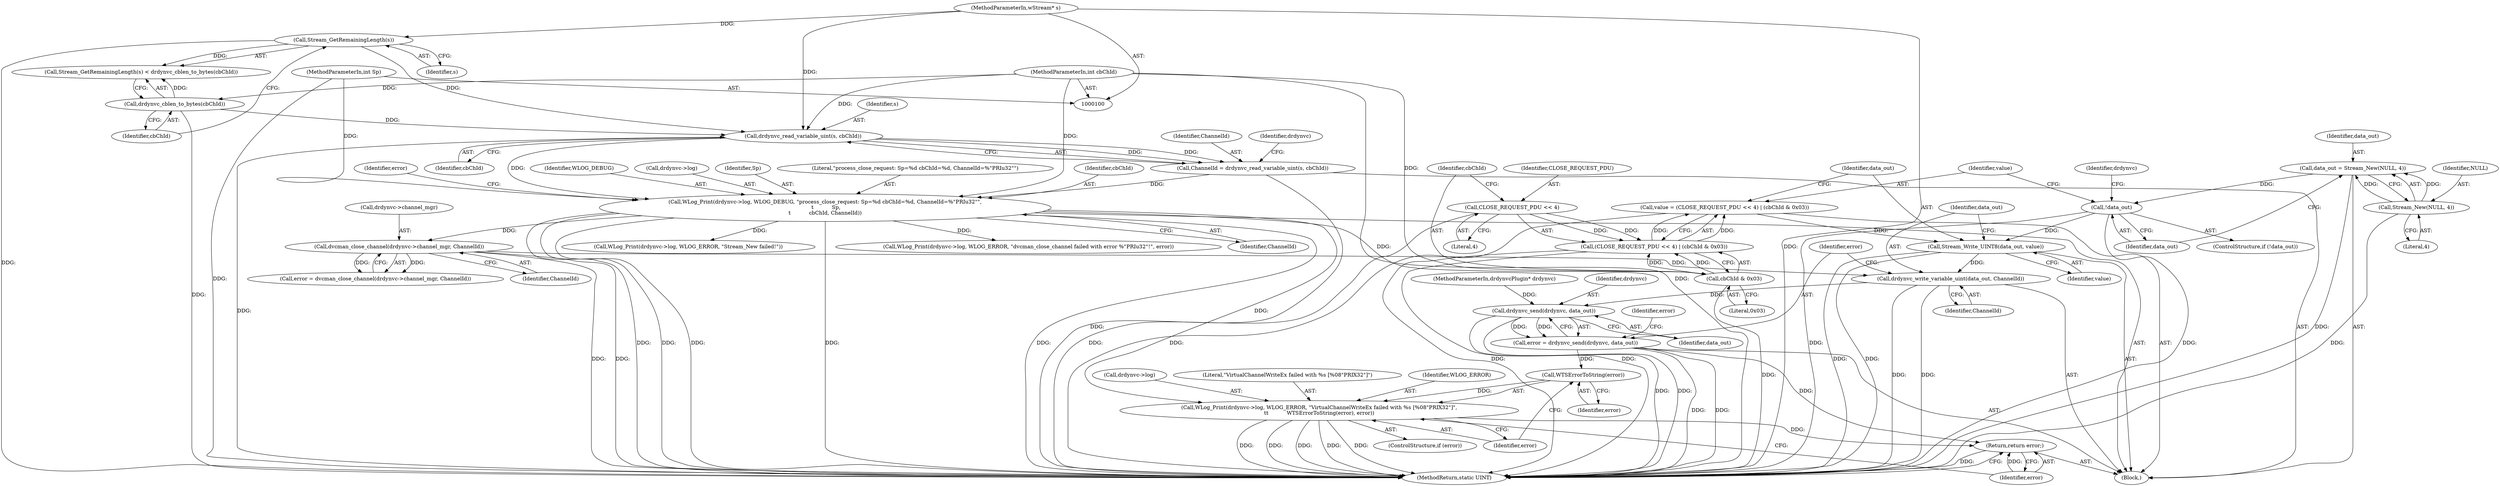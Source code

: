 digraph "0_FreeRDP_baee520e3dd9be6511c45a14c5f5e77784de1471_1@API" {
"1000179" [label="(Call,drdynvc_write_variable_uint(data_out, ChannelId))"];
"1000176" [label="(Call,Stream_Write_UINT8(data_out, value))"];
"1000156" [label="(Call,!data_out)"];
"1000150" [label="(Call,data_out = Stream_New(NULL, 4))"];
"1000152" [label="(Call,Stream_New(NULL, 4))"];
"1000167" [label="(Call,value = (CLOSE_REQUEST_PDU << 4) | (cbChId & 0x03))"];
"1000169" [label="(Call,(CLOSE_REQUEST_PDU << 4) | (cbChId & 0x03))"];
"1000170" [label="(Call,CLOSE_REQUEST_PDU << 4)"];
"1000173" [label="(Call,cbChId & 0x03)"];
"1000123" [label="(Call,WLog_Print(drdynvc->log, WLOG_DEBUG, \"process_close_request: Sp=%d cbChId=%d, ChannelId=%\"PRIu32\"\",\n \t           Sp,\n\t           cbChId, ChannelId))"];
"1000102" [label="(MethodParameterIn,int Sp)"];
"1000120" [label="(Call,drdynvc_read_variable_uint(s, cbChId))"];
"1000112" [label="(Call,Stream_GetRemainingLength(s))"];
"1000104" [label="(MethodParameterIn,wStream* s)"];
"1000114" [label="(Call,drdynvc_cblen_to_bytes(cbChId))"];
"1000103" [label="(MethodParameterIn,int cbChId)"];
"1000118" [label="(Call,ChannelId = drdynvc_read_variable_uint(s, cbChId))"];
"1000135" [label="(Call,dvcman_close_channel(drdynvc->channel_mgr, ChannelId))"];
"1000184" [label="(Call,drdynvc_send(drdynvc, data_out))"];
"1000182" [label="(Call,error = drdynvc_send(drdynvc, data_out))"];
"1000195" [label="(Call,WTSErrorToString(error))"];
"1000189" [label="(Call,WLog_Print(drdynvc->log, WLOG_ERROR, \"VirtualChannelWriteEx failed with %s [%08\"PRIX32\"]\",\n\t\t           WTSErrorToString(error), error))"];
"1000198" [label="(Return,return error;)"];
"1000130" [label="(Identifier,cbChId)"];
"1000189" [label="(Call,WLog_Print(drdynvc->log, WLOG_ERROR, \"VirtualChannelWriteEx failed with %s [%08\"PRIX32\"]\",\n\t\t           WTSErrorToString(error), error))"];
"1000184" [label="(Call,drdynvc_send(drdynvc, data_out))"];
"1000111" [label="(Call,Stream_GetRemainingLength(s) < drdynvc_cblen_to_bytes(cbChId))"];
"1000125" [label="(Identifier,drdynvc)"];
"1000102" [label="(MethodParameterIn,int Sp)"];
"1000170" [label="(Call,CLOSE_REQUEST_PDU << 4)"];
"1000182" [label="(Call,error = drdynvc_send(drdynvc, data_out))"];
"1000179" [label="(Call,drdynvc_write_variable_uint(data_out, ChannelId))"];
"1000101" [label="(MethodParameterIn,drdynvcPlugin* drdynvc)"];
"1000199" [label="(Identifier,error)"];
"1000151" [label="(Identifier,data_out)"];
"1000157" [label="(Identifier,data_out)"];
"1000114" [label="(Call,drdynvc_cblen_to_bytes(cbChId))"];
"1000197" [label="(Identifier,error)"];
"1000136" [label="(Call,drdynvc->channel_mgr)"];
"1000167" [label="(Call,value = (CLOSE_REQUEST_PDU << 4) | (cbChId & 0x03))"];
"1000120" [label="(Call,drdynvc_read_variable_uint(s, cbChId))"];
"1000115" [label="(Identifier,cbChId)"];
"1000180" [label="(Identifier,data_out)"];
"1000194" [label="(Literal,\"VirtualChannelWriteEx failed with %s [%08\"PRIX32\"]\")"];
"1000196" [label="(Identifier,error)"];
"1000127" [label="(Identifier,WLOG_DEBUG)"];
"1000174" [label="(Identifier,cbChId)"];
"1000119" [label="(Identifier,ChannelId)"];
"1000124" [label="(Call,drdynvc->log)"];
"1000133" [label="(Call,error = dvcman_close_channel(drdynvc->channel_mgr, ChannelId))"];
"1000178" [label="(Identifier,value)"];
"1000118" [label="(Call,ChannelId = drdynvc_read_variable_uint(s, cbChId))"];
"1000141" [label="(Call,WLog_Print(drdynvc->log, WLOG_ERROR, \"dvcman_close_channel failed with error %\"PRIu32\"!\", error))"];
"1000113" [label="(Identifier,s)"];
"1000135" [label="(Call,dvcman_close_channel(drdynvc->channel_mgr, ChannelId))"];
"1000193" [label="(Identifier,WLOG_ERROR)"];
"1000173" [label="(Call,cbChId & 0x03)"];
"1000123" [label="(Call,WLog_Print(drdynvc->log, WLOG_DEBUG, \"process_close_request: Sp=%d cbChId=%d, ChannelId=%\"PRIu32\"\",\n \t           Sp,\n\t           cbChId, ChannelId))"];
"1000129" [label="(Identifier,Sp)"];
"1000190" [label="(Call,drdynvc->log)"];
"1000186" [label="(Identifier,data_out)"];
"1000176" [label="(Call,Stream_Write_UINT8(data_out, value))"];
"1000156" [label="(Call,!data_out)"];
"1000168" [label="(Identifier,value)"];
"1000150" [label="(Call,data_out = Stream_New(NULL, 4))"];
"1000152" [label="(Call,Stream_New(NULL, 4))"];
"1000131" [label="(Identifier,ChannelId)"];
"1000187" [label="(ControlStructure,if (error))"];
"1000112" [label="(Call,Stream_GetRemainingLength(s))"];
"1000200" [label="(MethodReturn,static UINT)"];
"1000159" [label="(Call,WLog_Print(drdynvc->log, WLOG_ERROR, \"Stream_New failed!\"))"];
"1000128" [label="(Literal,\"process_close_request: Sp=%d cbChId=%d, ChannelId=%\"PRIu32\"\")"];
"1000175" [label="(Literal,0x03)"];
"1000172" [label="(Literal,4)"];
"1000198" [label="(Return,return error;)"];
"1000161" [label="(Identifier,drdynvc)"];
"1000183" [label="(Identifier,error)"];
"1000195" [label="(Call,WTSErrorToString(error))"];
"1000185" [label="(Identifier,drdynvc)"];
"1000181" [label="(Identifier,ChannelId)"];
"1000134" [label="(Identifier,error)"];
"1000177" [label="(Identifier,data_out)"];
"1000155" [label="(ControlStructure,if (!data_out))"];
"1000171" [label="(Identifier,CLOSE_REQUEST_PDU)"];
"1000169" [label="(Call,(CLOSE_REQUEST_PDU << 4) | (cbChId & 0x03))"];
"1000154" [label="(Literal,4)"];
"1000103" [label="(MethodParameterIn,int cbChId)"];
"1000122" [label="(Identifier,cbChId)"];
"1000139" [label="(Identifier,ChannelId)"];
"1000104" [label="(MethodParameterIn,wStream* s)"];
"1000153" [label="(Identifier,NULL)"];
"1000105" [label="(Block,)"];
"1000121" [label="(Identifier,s)"];
"1000188" [label="(Identifier,error)"];
"1000179" -> "1000105"  [label="AST: "];
"1000179" -> "1000181"  [label="CFG: "];
"1000180" -> "1000179"  [label="AST: "];
"1000181" -> "1000179"  [label="AST: "];
"1000183" -> "1000179"  [label="CFG: "];
"1000179" -> "1000200"  [label="DDG: "];
"1000179" -> "1000200"  [label="DDG: "];
"1000176" -> "1000179"  [label="DDG: "];
"1000135" -> "1000179"  [label="DDG: "];
"1000179" -> "1000184"  [label="DDG: "];
"1000176" -> "1000105"  [label="AST: "];
"1000176" -> "1000178"  [label="CFG: "];
"1000177" -> "1000176"  [label="AST: "];
"1000178" -> "1000176"  [label="AST: "];
"1000180" -> "1000176"  [label="CFG: "];
"1000176" -> "1000200"  [label="DDG: "];
"1000176" -> "1000200"  [label="DDG: "];
"1000156" -> "1000176"  [label="DDG: "];
"1000167" -> "1000176"  [label="DDG: "];
"1000156" -> "1000155"  [label="AST: "];
"1000156" -> "1000157"  [label="CFG: "];
"1000157" -> "1000156"  [label="AST: "];
"1000161" -> "1000156"  [label="CFG: "];
"1000168" -> "1000156"  [label="CFG: "];
"1000156" -> "1000200"  [label="DDG: "];
"1000156" -> "1000200"  [label="DDG: "];
"1000150" -> "1000156"  [label="DDG: "];
"1000150" -> "1000105"  [label="AST: "];
"1000150" -> "1000152"  [label="CFG: "];
"1000151" -> "1000150"  [label="AST: "];
"1000152" -> "1000150"  [label="AST: "];
"1000157" -> "1000150"  [label="CFG: "];
"1000150" -> "1000200"  [label="DDG: "];
"1000152" -> "1000150"  [label="DDG: "];
"1000152" -> "1000150"  [label="DDG: "];
"1000152" -> "1000154"  [label="CFG: "];
"1000153" -> "1000152"  [label="AST: "];
"1000154" -> "1000152"  [label="AST: "];
"1000152" -> "1000200"  [label="DDG: "];
"1000167" -> "1000105"  [label="AST: "];
"1000167" -> "1000169"  [label="CFG: "];
"1000168" -> "1000167"  [label="AST: "];
"1000169" -> "1000167"  [label="AST: "];
"1000177" -> "1000167"  [label="CFG: "];
"1000167" -> "1000200"  [label="DDG: "];
"1000169" -> "1000167"  [label="DDG: "];
"1000169" -> "1000167"  [label="DDG: "];
"1000169" -> "1000173"  [label="CFG: "];
"1000170" -> "1000169"  [label="AST: "];
"1000173" -> "1000169"  [label="AST: "];
"1000169" -> "1000200"  [label="DDG: "];
"1000169" -> "1000200"  [label="DDG: "];
"1000170" -> "1000169"  [label="DDG: "];
"1000170" -> "1000169"  [label="DDG: "];
"1000173" -> "1000169"  [label="DDG: "];
"1000173" -> "1000169"  [label="DDG: "];
"1000170" -> "1000172"  [label="CFG: "];
"1000171" -> "1000170"  [label="AST: "];
"1000172" -> "1000170"  [label="AST: "];
"1000174" -> "1000170"  [label="CFG: "];
"1000170" -> "1000200"  [label="DDG: "];
"1000173" -> "1000175"  [label="CFG: "];
"1000174" -> "1000173"  [label="AST: "];
"1000175" -> "1000173"  [label="AST: "];
"1000173" -> "1000200"  [label="DDG: "];
"1000123" -> "1000173"  [label="DDG: "];
"1000103" -> "1000173"  [label="DDG: "];
"1000123" -> "1000105"  [label="AST: "];
"1000123" -> "1000131"  [label="CFG: "];
"1000124" -> "1000123"  [label="AST: "];
"1000127" -> "1000123"  [label="AST: "];
"1000128" -> "1000123"  [label="AST: "];
"1000129" -> "1000123"  [label="AST: "];
"1000130" -> "1000123"  [label="AST: "];
"1000131" -> "1000123"  [label="AST: "];
"1000134" -> "1000123"  [label="CFG: "];
"1000123" -> "1000200"  [label="DDG: "];
"1000123" -> "1000200"  [label="DDG: "];
"1000123" -> "1000200"  [label="DDG: "];
"1000123" -> "1000200"  [label="DDG: "];
"1000123" -> "1000200"  [label="DDG: "];
"1000102" -> "1000123"  [label="DDG: "];
"1000120" -> "1000123"  [label="DDG: "];
"1000103" -> "1000123"  [label="DDG: "];
"1000118" -> "1000123"  [label="DDG: "];
"1000123" -> "1000135"  [label="DDG: "];
"1000123" -> "1000141"  [label="DDG: "];
"1000123" -> "1000159"  [label="DDG: "];
"1000123" -> "1000189"  [label="DDG: "];
"1000102" -> "1000100"  [label="AST: "];
"1000102" -> "1000200"  [label="DDG: "];
"1000120" -> "1000118"  [label="AST: "];
"1000120" -> "1000122"  [label="CFG: "];
"1000121" -> "1000120"  [label="AST: "];
"1000122" -> "1000120"  [label="AST: "];
"1000118" -> "1000120"  [label="CFG: "];
"1000120" -> "1000200"  [label="DDG: "];
"1000120" -> "1000118"  [label="DDG: "];
"1000120" -> "1000118"  [label="DDG: "];
"1000112" -> "1000120"  [label="DDG: "];
"1000104" -> "1000120"  [label="DDG: "];
"1000114" -> "1000120"  [label="DDG: "];
"1000103" -> "1000120"  [label="DDG: "];
"1000112" -> "1000111"  [label="AST: "];
"1000112" -> "1000113"  [label="CFG: "];
"1000113" -> "1000112"  [label="AST: "];
"1000115" -> "1000112"  [label="CFG: "];
"1000112" -> "1000200"  [label="DDG: "];
"1000112" -> "1000111"  [label="DDG: "];
"1000104" -> "1000112"  [label="DDG: "];
"1000104" -> "1000100"  [label="AST: "];
"1000104" -> "1000200"  [label="DDG: "];
"1000114" -> "1000111"  [label="AST: "];
"1000114" -> "1000115"  [label="CFG: "];
"1000115" -> "1000114"  [label="AST: "];
"1000111" -> "1000114"  [label="CFG: "];
"1000114" -> "1000200"  [label="DDG: "];
"1000114" -> "1000111"  [label="DDG: "];
"1000103" -> "1000114"  [label="DDG: "];
"1000103" -> "1000100"  [label="AST: "];
"1000103" -> "1000200"  [label="DDG: "];
"1000118" -> "1000105"  [label="AST: "];
"1000119" -> "1000118"  [label="AST: "];
"1000125" -> "1000118"  [label="CFG: "];
"1000118" -> "1000200"  [label="DDG: "];
"1000135" -> "1000133"  [label="AST: "];
"1000135" -> "1000139"  [label="CFG: "];
"1000136" -> "1000135"  [label="AST: "];
"1000139" -> "1000135"  [label="AST: "];
"1000133" -> "1000135"  [label="CFG: "];
"1000135" -> "1000200"  [label="DDG: "];
"1000135" -> "1000200"  [label="DDG: "];
"1000135" -> "1000133"  [label="DDG: "];
"1000135" -> "1000133"  [label="DDG: "];
"1000184" -> "1000182"  [label="AST: "];
"1000184" -> "1000186"  [label="CFG: "];
"1000185" -> "1000184"  [label="AST: "];
"1000186" -> "1000184"  [label="AST: "];
"1000182" -> "1000184"  [label="CFG: "];
"1000184" -> "1000200"  [label="DDG: "];
"1000184" -> "1000200"  [label="DDG: "];
"1000184" -> "1000182"  [label="DDG: "];
"1000184" -> "1000182"  [label="DDG: "];
"1000101" -> "1000184"  [label="DDG: "];
"1000182" -> "1000105"  [label="AST: "];
"1000183" -> "1000182"  [label="AST: "];
"1000188" -> "1000182"  [label="CFG: "];
"1000182" -> "1000200"  [label="DDG: "];
"1000182" -> "1000200"  [label="DDG: "];
"1000182" -> "1000195"  [label="DDG: "];
"1000182" -> "1000198"  [label="DDG: "];
"1000195" -> "1000189"  [label="AST: "];
"1000195" -> "1000196"  [label="CFG: "];
"1000196" -> "1000195"  [label="AST: "];
"1000197" -> "1000195"  [label="CFG: "];
"1000195" -> "1000189"  [label="DDG: "];
"1000189" -> "1000187"  [label="AST: "];
"1000189" -> "1000197"  [label="CFG: "];
"1000190" -> "1000189"  [label="AST: "];
"1000193" -> "1000189"  [label="AST: "];
"1000194" -> "1000189"  [label="AST: "];
"1000197" -> "1000189"  [label="AST: "];
"1000199" -> "1000189"  [label="CFG: "];
"1000189" -> "1000200"  [label="DDG: "];
"1000189" -> "1000200"  [label="DDG: "];
"1000189" -> "1000200"  [label="DDG: "];
"1000189" -> "1000200"  [label="DDG: "];
"1000189" -> "1000200"  [label="DDG: "];
"1000189" -> "1000198"  [label="DDG: "];
"1000198" -> "1000105"  [label="AST: "];
"1000198" -> "1000199"  [label="CFG: "];
"1000199" -> "1000198"  [label="AST: "];
"1000200" -> "1000198"  [label="CFG: "];
"1000198" -> "1000200"  [label="DDG: "];
"1000199" -> "1000198"  [label="DDG: "];
}

